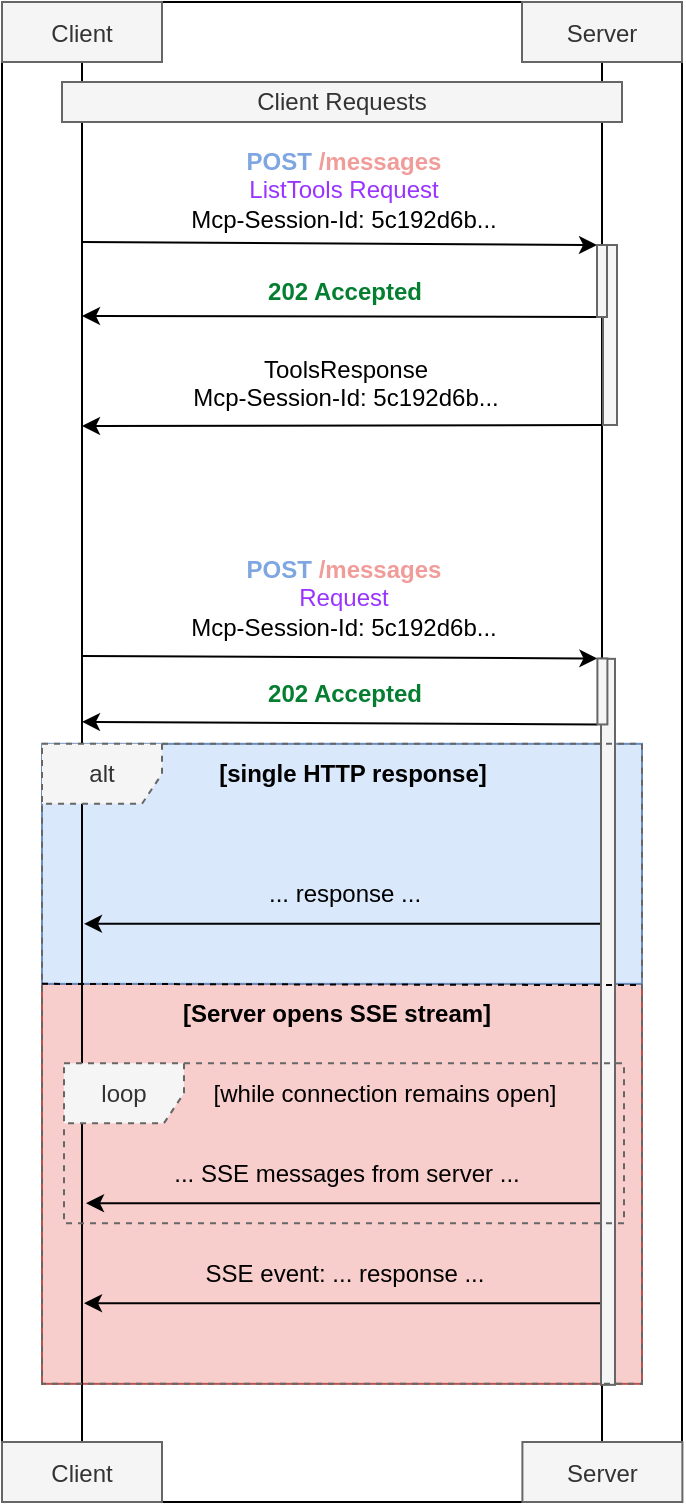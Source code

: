 <mxfile version="26.2.2" pages="3">
  <diagram name="Page-1" id="123456">
    <mxGraphModel dx="443" dy="338" grid="1" gridSize="10" guides="1" tooltips="1" connect="1" arrows="1" fold="1" page="1" pageScale="1" pageWidth="827" pageHeight="1169" math="0" shadow="0">
      <root>
        <mxCell id="0" />
        <mxCell id="1" parent="0" />
        <mxCell id="bvsU6awOQzSfe4YdC9JR-40" style="edgeStyle=orthogonalEdgeStyle;rounded=0;orthogonalLoop=1;jettySize=auto;html=1;endArrow=none;startFill=0;" edge="1" parent="1" source="bvsU6awOQzSfe4YdC9JR-41">
          <mxGeometry relative="1" as="geometry">
            <mxPoint x="530" y="760" as="targetPoint" />
          </mxGeometry>
        </mxCell>
        <mxCell id="bvsU6awOQzSfe4YdC9JR-67" value="" style="rounded=0;whiteSpace=wrap;html=1;fillColor=none;" vertex="1" parent="1">
          <mxGeometry x="230" y="40" width="340" height="750" as="geometry" />
        </mxCell>
        <mxCell id="bvsU6awOQzSfe4YdC9JR-65" value="" style="rounded=0;whiteSpace=wrap;html=1;fillColor=#f8cecc;strokeColor=#b85450;" vertex="1" parent="1">
          <mxGeometry x="250" y="530.92" width="300" height="200" as="geometry" />
        </mxCell>
        <mxCell id="bvsU6awOQzSfe4YdC9JR-63" value="" style="rounded=0;whiteSpace=wrap;html=1;fillColor=#dae8fc;strokeColor=#6c8ebf;" vertex="1" parent="1">
          <mxGeometry x="250" y="410.92" width="300" height="120" as="geometry" />
        </mxCell>
        <mxCell id="bvsU6awOQzSfe4YdC9JR-38" style="edgeStyle=orthogonalEdgeStyle;rounded=0;orthogonalLoop=1;jettySize=auto;html=1;endArrow=none;endFill=1;startFill=0;" edge="1" parent="1" source="bvsU6awOQzSfe4YdC9JR-39">
          <mxGeometry relative="1" as="geometry">
            <mxPoint x="270" y="760" as="targetPoint" />
          </mxGeometry>
        </mxCell>
        <mxCell id="bvsU6awOQzSfe4YdC9JR-39" value="Client" style="shape=rectangle;fillColor=#f5f5f5;fontColor=#333333;strokeColor=#666666;" vertex="1" parent="1">
          <mxGeometry x="230" y="40" width="80" height="30" as="geometry" />
        </mxCell>
        <mxCell id="bvsU6awOQzSfe4YdC9JR-42" value="Client Requests" style="rounded=0;whiteSpace=wrap;html=1;fillColor=#f5f5f5;fontColor=#333333;strokeColor=#666666;" vertex="1" parent="1">
          <mxGeometry x="260" y="80" width="280" height="20" as="geometry" />
        </mxCell>
        <mxCell id="bvsU6awOQzSfe4YdC9JR-44" value="&lt;span style=&quot;font-family: Helvetica; font-size: 12px; font-style: normal; font-variant-ligatures: normal; font-variant-caps: normal; letter-spacing: normal; orphans: 2; text-indent: 0px; text-transform: none; widows: 2; word-spacing: 0px; -webkit-text-stroke-width: 0px; white-space: normal; text-decoration-thickness: initial; text-decoration-style: initial; text-decoration-color: initial; float: none; display: inline !important;&quot;&gt;&lt;font style=&quot;color: rgb(126, 166, 224);&quot;&gt;&lt;b style=&quot;&quot;&gt;POST&lt;/b&gt;&lt;/font&gt;&lt;/span&gt;&lt;span style=&quot;color: rgb(0, 0, 0); font-family: Helvetica; font-size: 12px; font-style: normal; font-variant-ligatures: normal; font-variant-caps: normal; font-weight: 400; letter-spacing: normal; orphans: 2; text-indent: 0px; text-transform: none; widows: 2; word-spacing: 0px; -webkit-text-stroke-width: 0px; white-space: normal; text-decoration-thickness: initial; text-decoration-style: initial; text-decoration-color: initial; float: none; display: inline !important;&quot;&gt; &lt;/span&gt;&lt;span style=&quot;font-family: Helvetica; font-size: 12px; font-style: normal; font-variant-ligatures: normal; font-variant-caps: normal; letter-spacing: normal; orphans: 2; text-indent: 0px; text-transform: none; widows: 2; word-spacing: 0px; -webkit-text-stroke-width: 0px; white-space: normal; text-decoration-thickness: initial; text-decoration-style: initial; text-decoration-color: initial; float: none; display: inline !important;&quot;&gt;&lt;font style=&quot;color: rgb(241, 156, 153);&quot;&gt;&lt;b style=&quot;&quot;&gt;/messages&lt;/b&gt;&lt;/font&gt;&lt;/span&gt;&lt;div&gt;&lt;span style=&quot;background-color: transparent;&quot;&gt;&lt;font style=&quot;color: rgb(153, 51, 255);&quot;&gt;ListTools Request&lt;/font&gt;&lt;/span&gt;&lt;/div&gt;&lt;div&gt;Mcp-Session-Id: 5c192d6b...&lt;span style=&quot;background-color: transparent;&quot;&gt;&lt;/span&gt;&lt;/div&gt;" style="text;whiteSpace=wrap;html=1;fillColor=none;align=center;" vertex="1" parent="1">
          <mxGeometry x="322" y="106" width="158" height="50" as="geometry" />
        </mxCell>
        <mxCell id="bvsU6awOQzSfe4YdC9JR-46" value="&lt;font style=&quot;color: light-dark(rgb(5, 126, 50), rgb(58, 117, 107));&quot;&gt;&lt;b&gt;202 Accepted&lt;/b&gt;&lt;/font&gt;" style="text;html=1;align=center;verticalAlign=middle;resizable=0;points=[];autosize=1;strokeColor=none;fillColor=none;" vertex="1" parent="1">
          <mxGeometry x="351" y="170" width="100" height="30" as="geometry" />
        </mxCell>
        <mxCell id="bvsU6awOQzSfe4YdC9JR-48" value="" style="endArrow=classic;html=1;rounded=0;entryX=0;entryY=1;entryDx=0;entryDy=0;" edge="1" parent="1" target="bvsU6awOQzSfe4YdC9JR-73">
          <mxGeometry width="50" height="50" relative="1" as="geometry">
            <mxPoint x="270" y="367" as="sourcePoint" />
            <mxPoint x="530" y="367" as="targetPoint" />
          </mxGeometry>
        </mxCell>
        <mxCell id="bvsU6awOQzSfe4YdC9JR-49" value="&lt;span style=&quot;font-family: Helvetica; font-size: 12px; font-style: normal; font-variant-ligatures: normal; font-variant-caps: normal; letter-spacing: normal; orphans: 2; text-indent: 0px; text-transform: none; widows: 2; word-spacing: 0px; -webkit-text-stroke-width: 0px; white-space: normal; text-decoration-thickness: initial; text-decoration-style: initial; text-decoration-color: initial; float: none; display: inline !important;&quot;&gt;&lt;font style=&quot;color: rgb(126, 166, 224);&quot;&gt;&lt;b style=&quot;&quot;&gt;POST&lt;/b&gt;&lt;/font&gt;&lt;/span&gt;&lt;span style=&quot;color: rgb(0, 0, 0); font-family: Helvetica; font-size: 12px; font-style: normal; font-variant-ligatures: normal; font-variant-caps: normal; font-weight: 400; letter-spacing: normal; orphans: 2; text-indent: 0px; text-transform: none; widows: 2; word-spacing: 0px; -webkit-text-stroke-width: 0px; white-space: normal; text-decoration-thickness: initial; text-decoration-style: initial; text-decoration-color: initial; float: none; display: inline !important;&quot;&gt; &lt;/span&gt;&lt;span style=&quot;font-family: Helvetica; font-size: 12px; font-style: normal; font-variant-ligatures: normal; font-variant-caps: normal; letter-spacing: normal; orphans: 2; text-indent: 0px; text-transform: none; widows: 2; word-spacing: 0px; -webkit-text-stroke-width: 0px; white-space: normal; text-decoration-thickness: initial; text-decoration-style: initial; text-decoration-color: initial; float: none; display: inline !important;&quot;&gt;&lt;font style=&quot;color: rgb(241, 156, 153);&quot;&gt;&lt;b style=&quot;&quot;&gt;/messages&lt;/b&gt;&lt;/font&gt;&lt;/span&gt;&lt;div&gt;&lt;span style=&quot;background-color: transparent;&quot;&gt;&lt;font style=&quot;color: rgb(153, 51, 255);&quot;&gt;Request&lt;/font&gt;&lt;/span&gt;&lt;/div&gt;&lt;div&gt;Mcp-Session-Id: 5c192d6b...&lt;span style=&quot;background-color: transparent;&quot;&gt;&lt;/span&gt;&lt;/div&gt;" style="text;whiteSpace=wrap;html=1;fillColor=none;align=center;" vertex="1" parent="1">
          <mxGeometry x="322" y="310" width="158" height="50" as="geometry" />
        </mxCell>
        <mxCell id="bvsU6awOQzSfe4YdC9JR-50" value="&lt;font style=&quot;color: rgb(0, 0, 0);&quot;&gt;&lt;b&gt;[single HTTP response]&lt;/b&gt;&lt;/font&gt;" style="text;html=1;align=center;verticalAlign=middle;resizable=0;points=[];autosize=1;strokeColor=none;fillColor=none;" vertex="1" parent="1">
          <mxGeometry x="325" y="410.92" width="160" height="30" as="geometry" />
        </mxCell>
        <mxCell id="bvsU6awOQzSfe4YdC9JR-51" value="&lt;font&gt;... response ...&lt;/font&gt;" style="text;html=1;align=center;verticalAlign=middle;resizable=0;points=[];autosize=1;strokeColor=none;fillColor=none;" vertex="1" parent="1">
          <mxGeometry x="351" y="470.92" width="100" height="30" as="geometry" />
        </mxCell>
        <mxCell id="bvsU6awOQzSfe4YdC9JR-52" value="" style="endArrow=classic;html=1;rounded=0;" edge="1" parent="1">
          <mxGeometry width="50" height="50" relative="1" as="geometry">
            <mxPoint x="531" y="500.92" as="sourcePoint" />
            <mxPoint x="271" y="500.92" as="targetPoint" />
          </mxGeometry>
        </mxCell>
        <mxCell id="bvsU6awOQzSfe4YdC9JR-53" value="[while connection remains open]" style="text;html=1;align=center;verticalAlign=middle;resizable=0;points=[];autosize=1;strokeColor=none;fillColor=none;" vertex="1" parent="1">
          <mxGeometry x="326" y="570.59" width="190" height="30" as="geometry" />
        </mxCell>
        <mxCell id="bvsU6awOQzSfe4YdC9JR-55" value="... SSE messages from server ..." style="text;html=1;align=center;verticalAlign=middle;resizable=0;points=[];autosize=1;strokeColor=none;fillColor=none;" vertex="1" parent="1">
          <mxGeometry x="302" y="610.59" width="200" height="30" as="geometry" />
        </mxCell>
        <mxCell id="bvsU6awOQzSfe4YdC9JR-56" value="" style="endArrow=classic;html=1;rounded=0;" edge="1" parent="1">
          <mxGeometry width="50" height="50" relative="1" as="geometry">
            <mxPoint x="532" y="640.59" as="sourcePoint" />
            <mxPoint x="272" y="640.59" as="targetPoint" />
          </mxGeometry>
        </mxCell>
        <mxCell id="bvsU6awOQzSfe4YdC9JR-57" value="SSE event: ... response ..." style="text;html=1;align=center;verticalAlign=middle;resizable=0;points=[];autosize=1;strokeColor=none;fillColor=none;" vertex="1" parent="1">
          <mxGeometry x="321" y="660.59" width="160" height="30" as="geometry" />
        </mxCell>
        <mxCell id="bvsU6awOQzSfe4YdC9JR-58" value="" style="endArrow=classic;html=1;rounded=0;" edge="1" parent="1">
          <mxGeometry width="50" height="50" relative="1" as="geometry">
            <mxPoint x="531" y="690.59" as="sourcePoint" />
            <mxPoint x="271" y="690.59" as="targetPoint" />
          </mxGeometry>
        </mxCell>
        <mxCell id="bvsU6awOQzSfe4YdC9JR-62" value="&lt;b&gt;[Server opens SSE stream]&lt;/b&gt;" style="text;html=1;align=center;verticalAlign=middle;resizable=0;points=[];autosize=1;strokeColor=none;fillColor=none;" vertex="1" parent="1">
          <mxGeometry x="307" y="530.92" width="180" height="30" as="geometry" />
        </mxCell>
        <mxCell id="bvsU6awOQzSfe4YdC9JR-68" value="Client" style="shape=rectangle;fillColor=#f5f5f5;fontColor=#333333;strokeColor=#666666;" vertex="1" parent="1">
          <mxGeometry x="230" y="760" width="80" height="30" as="geometry" />
        </mxCell>
        <mxCell id="bvsU6awOQzSfe4YdC9JR-69" value="Server" style="shape=rectangle;fillColor=#f5f5f5;fontColor=#333333;strokeColor=#666666;" vertex="1" parent="1">
          <mxGeometry x="490.2" y="760" width="80" height="30" as="geometry" />
        </mxCell>
        <mxCell id="bvsU6awOQzSfe4YdC9JR-43" value="" style="endArrow=classic;html=1;rounded=0;entryX=0;entryY=1;entryDx=0;entryDy=0;" edge="1" parent="1" target="bvsU6awOQzSfe4YdC9JR-70">
          <mxGeometry width="50" height="50" relative="1" as="geometry">
            <mxPoint x="270" y="160" as="sourcePoint" />
            <mxPoint x="530" y="163" as="targetPoint" />
          </mxGeometry>
        </mxCell>
        <mxCell id="bvsU6awOQzSfe4YdC9JR-45" value="" style="endArrow=classic;html=1;rounded=0;exitX=1;exitY=1;exitDx=0;exitDy=0;" edge="1" parent="1" source="bvsU6awOQzSfe4YdC9JR-70">
          <mxGeometry width="50" height="50" relative="1" as="geometry">
            <mxPoint x="530" y="197" as="sourcePoint" />
            <mxPoint x="270" y="197" as="targetPoint" />
          </mxGeometry>
        </mxCell>
        <mxCell id="bvsU6awOQzSfe4YdC9JR-72" value="&lt;font style=&quot;color: light-dark(rgb(5, 126, 50), rgb(58, 117, 107));&quot;&gt;&lt;b&gt;202 Accepted&lt;/b&gt;&lt;/font&gt;" style="text;html=1;align=center;verticalAlign=middle;resizable=0;points=[];autosize=1;strokeColor=none;fillColor=none;" vertex="1" parent="1">
          <mxGeometry x="351" y="370.92" width="100" height="30" as="geometry" />
        </mxCell>
        <mxCell id="bvsU6awOQzSfe4YdC9JR-75" value="" style="endArrow=classic;html=1;rounded=0;exitX=1;exitY=1;exitDx=0;exitDy=0;" edge="1" parent="1" source="bvsU6awOQzSfe4YdC9JR-73">
          <mxGeometry width="50" height="50" relative="1" as="geometry">
            <mxPoint x="528" y="399.92" as="sourcePoint" />
            <mxPoint x="270" y="399.92" as="targetPoint" />
          </mxGeometry>
        </mxCell>
        <mxCell id="bvsU6awOQzSfe4YdC9JR-77" value="" style="rounded=0;whiteSpace=wrap;html=1;fillColor=#f5f5f5;fontColor=#333333;strokeColor=#666666;rotation=90;" vertex="1" parent="1">
          <mxGeometry x="351.5" y="546.42" width="363" height="7" as="geometry" />
        </mxCell>
        <mxCell id="bvsU6awOQzSfe4YdC9JR-73" value="" style="rounded=0;whiteSpace=wrap;html=1;fillColor=#f5f5f5;fontColor=#333333;strokeColor=#666666;rotation=90;" vertex="1" parent="1">
          <mxGeometry x="513.7" y="382.23" width="33" height="5" as="geometry" />
        </mxCell>
        <mxCell id="bvsU6awOQzSfe4YdC9JR-54" value="loop" style="shape=umlFrame;whiteSpace=wrap;html=1;pointerEvents=0;dashed=1;fillColor=#f5f5f5;fontColor=#333333;strokeColor=#666666;" vertex="1" parent="1">
          <mxGeometry x="261" y="570.59" width="280" height="80" as="geometry" />
        </mxCell>
        <mxCell id="bvsU6awOQzSfe4YdC9JR-61" value="" style="endArrow=none;html=1;rounded=0;endFill=1;startFill=0;dashed=1;entryX=0.998;entryY=0.377;entryDx=0;entryDy=0;entryPerimeter=0;" edge="1" parent="1" target="bvsU6awOQzSfe4YdC9JR-59">
          <mxGeometry width="50" height="50" relative="1" as="geometry">
            <mxPoint x="250" y="530.92" as="sourcePoint" />
            <mxPoint x="510" y="530.92" as="targetPoint" />
          </mxGeometry>
        </mxCell>
        <mxCell id="bvsU6awOQzSfe4YdC9JR-59" value="alt" style="shape=umlFrame;whiteSpace=wrap;html=1;pointerEvents=0;dashed=1;fillColor=#f5f5f5;fontColor=#333333;strokeColor=#666666;" vertex="1" parent="1">
          <mxGeometry x="250" y="410.92" width="300" height="320" as="geometry" />
        </mxCell>
        <mxCell id="kSpykjq3NSgXKiY-Ckrp-1" value="&lt;font&gt;&lt;span style=&quot;font-family: Helvetica; font-size: 12px; font-style: normal; font-variant-ligatures: normal; font-variant-caps: normal; font-weight: 400; letter-spacing: normal; orphans: 2; text-indent: 0px; text-transform: none; widows: 2; word-spacing: 0px; -webkit-text-stroke-width: 0px; white-space: normal; text-decoration-thickness: initial; text-decoration-style: initial; text-decoration-color: initial; float: none; display: inline !important;&quot;&gt;ToolsResponse&lt;/span&gt;&lt;br style=&quot;forced-color-adjust: none; font-family: Helvetica; font-size: 12px; font-style: normal; font-variant-ligatures: normal; font-variant-caps: normal; font-weight: 400; letter-spacing: normal; orphans: 2; text-indent: 0px; text-transform: none; widows: 2; word-spacing: 0px; -webkit-text-stroke-width: 0px; white-space: normal; text-decoration-thickness: initial; text-decoration-style: initial; text-decoration-color: initial;&quot;&gt;&lt;span style=&quot;font-family: Helvetica; font-size: 12px; font-style: normal; font-variant-ligatures: normal; font-variant-caps: normal; font-weight: 400; letter-spacing: normal; orphans: 2; text-indent: 0px; text-transform: none; widows: 2; word-spacing: 0px; -webkit-text-stroke-width: 0px; white-space: normal; text-decoration-thickness: initial; text-decoration-style: initial; text-decoration-color: initial; float: none; display: inline !important;&quot;&gt;Mcp-Session-Id: 5c192d6b...&lt;/span&gt;&lt;/font&gt;" style="text;whiteSpace=wrap;html=1;align=center;" vertex="1" parent="1">
          <mxGeometry x="322" y="210" width="160" height="44" as="geometry" />
        </mxCell>
        <mxCell id="kSpykjq3NSgXKiY-Ckrp-2" value="" style="endArrow=classic;html=1;rounded=0;exitX=1;exitY=1;exitDx=0;exitDy=0;" edge="1" parent="1" source="kSpykjq3NSgXKiY-Ckrp-3">
          <mxGeometry width="50" height="50" relative="1" as="geometry">
            <mxPoint x="532" y="252" as="sourcePoint" />
            <mxPoint x="270" y="252" as="targetPoint" />
          </mxGeometry>
        </mxCell>
        <mxCell id="kSpykjq3NSgXKiY-Ckrp-3" value="" style="rounded=0;whiteSpace=wrap;html=1;fillColor=#f5f5f5;fontColor=#333333;strokeColor=#666666;rotation=90;" vertex="1" parent="1">
          <mxGeometry x="489" y="203" width="90" height="7" as="geometry" />
        </mxCell>
        <mxCell id="bvsU6awOQzSfe4YdC9JR-70" value="" style="rounded=0;whiteSpace=wrap;html=1;fillColor=#f5f5f5;fontColor=#333333;strokeColor=#666666;rotation=90;" vertex="1" parent="1">
          <mxGeometry x="512" y="177" width="36" height="5" as="geometry" />
        </mxCell>
        <mxCell id="bvsU6awOQzSfe4YdC9JR-41" value="Server" style="shape=rectangle;fillColor=#f5f5f5;fontColor=#333333;strokeColor=#666666;" vertex="1" parent="1">
          <mxGeometry x="490" y="40" width="80" height="30" as="geometry" />
        </mxCell>
      </root>
    </mxGraphModel>
  </diagram>
  <diagram id="hjMWY0siL_BzSEtivl56" name="Page-2">
    <mxGraphModel dx="971" dy="740" grid="1" gridSize="10" guides="1" tooltips="1" connect="1" arrows="1" fold="1" page="1" pageScale="1" pageWidth="827" pageHeight="1169" math="0" shadow="0">
      <root>
        <mxCell id="0" />
        <mxCell id="1" parent="0" />
        <mxCell id="JcdWYqPXqzG5tYZi_EZ1-10" value="" style="edgeStyle=orthogonalEdgeStyle;rounded=0;orthogonalLoop=1;jettySize=auto;html=1;endArrow=none;startFill=0;" edge="1" parent="1" source="BoXOAE26odiqFkRZH7zJ-5" target="BoXOAE26odiqFkRZH7zJ-20">
          <mxGeometry relative="1" as="geometry">
            <mxPoint x="520" y="760.69" as="targetPoint" />
            <mxPoint x="520" y="170" as="sourcePoint" />
          </mxGeometry>
        </mxCell>
        <mxCell id="NLQT41rko_3tewZHnkeb-1" value="" style="rounded=0;whiteSpace=wrap;html=1;fillColor=#f5f5f5;fontColor=#333333;strokeColor=#666666;rotation=90;" vertex="1" parent="1">
          <mxGeometry x="396.25" y="363.25" width="254.5" height="7" as="geometry" />
        </mxCell>
        <mxCell id="BoXOAE26odiqFkRZH7zJ-1" value="" style="rounded=0;whiteSpace=wrap;html=1;fillColor=none;" vertex="1" parent="1">
          <mxGeometry x="220" y="140" width="340" height="620" as="geometry" />
        </mxCell>
        <mxCell id="BoXOAE26odiqFkRZH7zJ-2" style="edgeStyle=orthogonalEdgeStyle;rounded=0;orthogonalLoop=1;jettySize=auto;html=1;endArrow=none;endFill=1;startFill=0;" edge="1" parent="1" source="BoXOAE26odiqFkRZH7zJ-3">
          <mxGeometry relative="1" as="geometry">
            <mxPoint x="260" y="760" as="targetPoint" />
          </mxGeometry>
        </mxCell>
        <mxCell id="BoXOAE26odiqFkRZH7zJ-3" value="Client" style="shape=rectangle;fillColor=#f5f5f5;fontColor=#333333;strokeColor=#666666;" vertex="1" parent="1">
          <mxGeometry x="220" y="140" width="80" height="30" as="geometry" />
        </mxCell>
        <mxCell id="BoXOAE26odiqFkRZH7zJ-5" value="Server" style="shape=rectangle;fillColor=#f5f5f5;fontColor=#333333;strokeColor=#666666;" vertex="1" parent="1">
          <mxGeometry x="480" y="140" width="80" height="30" as="geometry" />
        </mxCell>
        <mxCell id="BoXOAE26odiqFkRZH7zJ-7" value="" style="endArrow=classic;html=1;rounded=0;entryX=0;entryY=1;entryDx=0;entryDy=0;" edge="1" parent="1" target="NLQT41rko_3tewZHnkeb-2">
          <mxGeometry width="50" height="50" relative="1" as="geometry">
            <mxPoint x="260" y="357" as="sourcePoint" />
            <mxPoint x="520" y="357" as="targetPoint" />
          </mxGeometry>
        </mxCell>
        <mxCell id="BoXOAE26odiqFkRZH7zJ-8" value="&lt;span style=&quot;font-family: Helvetica; font-size: 12px; font-style: normal; font-variant-ligatures: normal; font-variant-caps: normal; letter-spacing: normal; orphans: 2; text-indent: 0px; text-transform: none; widows: 2; word-spacing: 0px; -webkit-text-stroke-width: 0px; white-space: normal; text-decoration-thickness: initial; text-decoration-style: initial; text-decoration-color: initial; float: none; display: inline !important;&quot;&gt;&lt;font style=&quot;color: rgb(126, 166, 224);&quot;&gt;&lt;b style=&quot;&quot;&gt;POST&lt;/b&gt;&lt;/font&gt;&lt;/span&gt;&lt;span style=&quot;color: rgb(0, 0, 0); font-family: Helvetica; font-size: 12px; font-style: normal; font-variant-ligatures: normal; font-variant-caps: normal; font-weight: 400; letter-spacing: normal; orphans: 2; text-indent: 0px; text-transform: none; widows: 2; word-spacing: 0px; -webkit-text-stroke-width: 0px; white-space: normal; text-decoration-thickness: initial; text-decoration-style: initial; text-decoration-color: initial; float: none; display: inline !important;&quot;&gt; &lt;/span&gt;&lt;span style=&quot;font-family: Helvetica; font-size: 12px; font-style: normal; font-variant-ligatures: normal; font-variant-caps: normal; letter-spacing: normal; orphans: 2; text-indent: 0px; text-transform: none; widows: 2; word-spacing: 0px; -webkit-text-stroke-width: 0px; white-space: normal; text-decoration-thickness: initial; text-decoration-style: initial; text-decoration-color: initial; float: none; display: inline !important;&quot;&gt;&lt;font style=&quot;color: rgb(241, 156, 153);&quot;&gt;&lt;b style=&quot;&quot;&gt;/messages&lt;/b&gt;&lt;/font&gt;&lt;/span&gt;&lt;div&gt;&lt;span style=&quot;background-color: transparent;&quot;&gt;&lt;font style=&quot;color: rgb(153, 51, 255);&quot;&gt;InitializeRequest&lt;/font&gt;&lt;/span&gt;&lt;/div&gt;&lt;div&gt;Mcp-Session-Id: 5c192d6b...&lt;span style=&quot;background-color: transparent;&quot;&gt;&lt;/span&gt;&lt;/div&gt;" style="text;whiteSpace=wrap;html=1;fillColor=none;align=center;" vertex="1" parent="1">
          <mxGeometry x="312" y="300" width="158" height="50" as="geometry" />
        </mxCell>
        <mxCell id="BoXOAE26odiqFkRZH7zJ-9" value="" style="endArrow=classic;html=1;rounded=0;entryX=0;entryY=1;entryDx=0;entryDy=0;" edge="1" parent="1" target="NLQT41rko_3tewZHnkeb-1">
          <mxGeometry width="50" height="50" relative="1" as="geometry">
            <mxPoint x="260" y="240" as="sourcePoint" />
            <mxPoint x="520" y="240" as="targetPoint" />
          </mxGeometry>
        </mxCell>
        <mxCell id="BoXOAE26odiqFkRZH7zJ-10" value="&lt;font style=&quot;color: rgb(151, 208, 119);&quot;&gt;&lt;b&gt;GET&lt;/b&gt;&lt;/font&gt;&lt;b&gt; &lt;font style=&quot;color: rgb(241, 156, 153);&quot;&gt;/sse&lt;/font&gt;&lt;/b&gt;&lt;div&gt;&lt;font style=&quot;color: rgb(178, 102, 255);&quot;&gt;Start session&lt;/font&gt;&lt;/div&gt;" style="text;html=1;align=center;verticalAlign=middle;resizable=0;points=[];autosize=1;strokeColor=none;fillColor=none;" vertex="1" parent="1">
          <mxGeometry x="345" y="203" width="90" height="40" as="geometry" />
        </mxCell>
        <mxCell id="BoXOAE26odiqFkRZH7zJ-11" value="&lt;font style=&quot;color: rgb(154, 199, 191);&quot;&gt;&lt;span style=&quot;font-family: Helvetica; font-size: 12px; font-style: normal; font-variant-ligatures: normal; font-variant-caps: normal; font-weight: 400; letter-spacing: normal; orphans: 2; text-indent: 0px; text-transform: none; widows: 2; word-spacing: 0px; -webkit-text-stroke-width: 0px; white-space: normal; text-decoration-thickness: initial; text-decoration-style: initial; text-decoration-color: initial; float: none; display: inline !important; color: rgb(0, 0, 0);&quot;&gt;InitializeResponse&lt;/span&gt;&lt;br style=&quot;forced-color-adjust: none; font-family: Helvetica; font-size: 12px; font-style: normal; font-variant-ligatures: normal; font-variant-caps: normal; font-weight: 400; letter-spacing: normal; orphans: 2; text-indent: 0px; text-transform: none; widows: 2; word-spacing: 0px; -webkit-text-stroke-width: 0px; white-space: normal; text-decoration-thickness: initial; text-decoration-style: initial; text-decoration-color: initial; color: rgb(0, 0, 0);&quot;&gt;&lt;span style=&quot;font-family: Helvetica; font-size: 12px; font-style: normal; font-variant-ligatures: normal; font-variant-caps: normal; font-weight: 400; letter-spacing: normal; orphans: 2; text-indent: 0px; text-transform: none; widows: 2; word-spacing: 0px; -webkit-text-stroke-width: 0px; white-space: normal; text-decoration-thickness: initial; text-decoration-style: initial; text-decoration-color: initial; float: none; display: inline !important; color: rgb(0, 0, 0);&quot;&gt;Mcp-Session-Id: 5c192d6b...&lt;/span&gt;&lt;/font&gt;&lt;div&gt;&lt;br&gt;&lt;/div&gt;" style="text;whiteSpace=wrap;html=1;align=center;" vertex="1" parent="1">
          <mxGeometry x="310" y="250" width="160" height="44" as="geometry" />
        </mxCell>
        <mxCell id="BoXOAE26odiqFkRZH7zJ-12" value="" style="endArrow=classic;html=1;rounded=0;" edge="1" parent="1">
          <mxGeometry width="50" height="50" relative="1" as="geometry">
            <mxPoint x="520" y="292" as="sourcePoint" />
            <mxPoint x="260" y="292" as="targetPoint" />
          </mxGeometry>
        </mxCell>
        <mxCell id="BoXOAE26odiqFkRZH7zJ-13" value="" style="endArrow=classic;html=1;rounded=0;exitX=1;exitY=1;exitDx=0;exitDy=0;" edge="1" parent="1" source="NLQT41rko_3tewZHnkeb-2">
          <mxGeometry width="50" height="50" relative="1" as="geometry">
            <mxPoint x="520" y="391" as="sourcePoint" />
            <mxPoint x="260" y="391" as="targetPoint" />
          </mxGeometry>
        </mxCell>
        <mxCell id="BoXOAE26odiqFkRZH7zJ-14" value="&lt;font style=&quot;color: light-dark(rgb(5, 126, 50), rgb(58, 117, 107));&quot;&gt;&lt;b&gt;202 Accepted&lt;/b&gt;&lt;/font&gt;" style="text;html=1;align=center;verticalAlign=middle;resizable=0;points=[];autosize=1;strokeColor=none;fillColor=none;" vertex="1" parent="1">
          <mxGeometry x="341" y="364" width="100" height="30" as="geometry" />
        </mxCell>
        <mxCell id="BoXOAE26odiqFkRZH7zJ-15" value="" style="endArrow=classic;html=1;rounded=0;entryX=0;entryY=1;entryDx=0;entryDy=0;" edge="1" parent="1" target="srx_w0445ORTyAmC4JLv-2">
          <mxGeometry width="50" height="50" relative="1" as="geometry">
            <mxPoint x="260" y="457" as="sourcePoint" />
            <mxPoint x="520" y="457" as="targetPoint" />
          </mxGeometry>
        </mxCell>
        <mxCell id="BoXOAE26odiqFkRZH7zJ-16" value="&lt;span style=&quot;font-family: Helvetica; font-size: 12px; font-style: normal; font-variant-ligatures: normal; font-variant-caps: normal; letter-spacing: normal; orphans: 2; text-indent: 0px; text-transform: none; widows: 2; word-spacing: 0px; -webkit-text-stroke-width: 0px; white-space: normal; text-decoration-thickness: initial; text-decoration-style: initial; text-decoration-color: initial; float: none; display: inline !important;&quot;&gt;&lt;font style=&quot;color: rgb(126, 166, 224);&quot;&gt;&lt;b style=&quot;&quot;&gt;POST&lt;/b&gt;&lt;/font&gt;&lt;/span&gt;&lt;span style=&quot;color: rgb(0, 0, 0); font-family: Helvetica; font-size: 12px; font-style: normal; font-variant-ligatures: normal; font-variant-caps: normal; font-weight: 400; letter-spacing: normal; orphans: 2; text-indent: 0px; text-transform: none; widows: 2; word-spacing: 0px; -webkit-text-stroke-width: 0px; white-space: normal; text-decoration-thickness: initial; text-decoration-style: initial; text-decoration-color: initial; float: none; display: inline !important;&quot;&gt; &lt;/span&gt;&lt;span style=&quot;font-family: Helvetica; font-size: 12px; font-style: normal; font-variant-ligatures: normal; font-variant-caps: normal; letter-spacing: normal; orphans: 2; text-indent: 0px; text-transform: none; widows: 2; word-spacing: 0px; -webkit-text-stroke-width: 0px; white-space: normal; text-decoration-thickness: initial; text-decoration-style: initial; text-decoration-color: initial; float: none; display: inline !important;&quot;&gt;&lt;font style=&quot;color: rgb(241, 156, 153);&quot;&gt;&lt;b style=&quot;&quot;&gt;/messages&lt;/b&gt;&lt;/font&gt;&lt;/span&gt;&lt;div&gt;&lt;span style=&quot;background-color: transparent;&quot;&gt;&lt;font style=&quot;color: rgb(153, 51, 255);&quot;&gt;InitializeNotification&lt;/font&gt;&lt;/span&gt;&lt;/div&gt;&lt;div&gt;Mcp-Session-Id: 5c192d6b...&lt;span style=&quot;background-color: transparent;&quot;&gt;&lt;/span&gt;&lt;/div&gt;" style="text;whiteSpace=wrap;html=1;fillColor=none;align=center;" vertex="1" parent="1">
          <mxGeometry x="312" y="400" width="158" height="50" as="geometry" />
        </mxCell>
        <mxCell id="BoXOAE26odiqFkRZH7zJ-17" value="" style="endArrow=classic;html=1;rounded=0;exitX=1;exitY=1;exitDx=0;exitDy=0;" edge="1" parent="1" source="srx_w0445ORTyAmC4JLv-2">
          <mxGeometry width="50" height="50" relative="1" as="geometry">
            <mxPoint x="520" y="491" as="sourcePoint" />
            <mxPoint x="260" y="491" as="targetPoint" />
          </mxGeometry>
        </mxCell>
        <mxCell id="BoXOAE26odiqFkRZH7zJ-18" value="&lt;font style=&quot;color: light-dark(rgb(5, 126, 50), rgb(58, 117, 107));&quot;&gt;&lt;b&gt;202 Accepted&lt;/b&gt;&lt;/font&gt;" style="text;html=1;align=center;verticalAlign=middle;resizable=0;points=[];autosize=1;strokeColor=none;fillColor=none;" vertex="1" parent="1">
          <mxGeometry x="341" y="464" width="100" height="30" as="geometry" />
        </mxCell>
        <mxCell id="BoXOAE26odiqFkRZH7zJ-19" value="Client" style="shape=rectangle;fillColor=#f5f5f5;fontColor=#333333;strokeColor=#666666;" vertex="1" parent="1">
          <mxGeometry x="220" y="730" width="80" height="30" as="geometry" />
        </mxCell>
        <mxCell id="NLQT41rko_3tewZHnkeb-2" value="" style="rounded=0;whiteSpace=wrap;html=1;fillColor=#f5f5f5;fontColor=#333333;strokeColor=#666666;rotation=90;" vertex="1" parent="1">
          <mxGeometry x="504" y="371.5" width="33" height="5" as="geometry" />
        </mxCell>
        <mxCell id="srx_w0445ORTyAmC4JLv-2" value="" style="rounded=0;whiteSpace=wrap;html=1;fillColor=#f5f5f5;fontColor=#333333;strokeColor=#666666;rotation=90;" vertex="1" parent="1">
          <mxGeometry x="504" y="472" width="33" height="5" as="geometry" />
        </mxCell>
        <mxCell id="JcdWYqPXqzG5tYZi_EZ1-1" value="" style="endArrow=none;html=1;rounded=0;startFill=1;startArrow=classic;" edge="1" parent="1">
          <mxGeometry width="50" height="50" relative="1" as="geometry">
            <mxPoint x="260" y="689" as="sourcePoint" />
            <mxPoint x="520" y="689" as="targetPoint" />
          </mxGeometry>
        </mxCell>
        <mxCell id="JcdWYqPXqzG5tYZi_EZ1-5" value="" style="endArrow=classic;html=1;rounded=0;entryX=0;entryY=1;entryDx=0;entryDy=0;" edge="1" parent="1">
          <mxGeometry width="50" height="50" relative="1" as="geometry">
            <mxPoint x="261" y="597" as="sourcePoint" />
            <mxPoint x="521" y="597" as="targetPoint" />
          </mxGeometry>
        </mxCell>
        <mxCell id="JcdWYqPXqzG5tYZi_EZ1-7" value="&lt;span style=&quot;font-family: Helvetica; font-size: 12px; font-style: normal; font-variant-ligatures: normal; font-variant-caps: normal; letter-spacing: normal; orphans: 2; text-indent: 0px; text-transform: none; widows: 2; word-spacing: 0px; -webkit-text-stroke-width: 0px; white-space: normal; text-decoration-thickness: initial; text-decoration-style: initial; text-decoration-color: initial; float: none; display: inline !important;&quot;&gt;&lt;font style=&quot;color: rgb(241, 156, 153);&quot;&gt;&lt;b style=&quot;&quot;&gt;/sse&lt;/b&gt;&lt;/font&gt;&lt;/span&gt;&lt;div&gt;&lt;span style=&quot;background-color: transparent; color: light-dark(rgb(0, 0, 0), rgb(255, 255, 255));&quot;&gt;Mcp-Session-Id: 5c192d6b...&lt;/span&gt;&lt;/div&gt;" style="text;whiteSpace=wrap;html=1;fillColor=none;align=center;" vertex="1" parent="1">
          <mxGeometry x="312" y="556.75" width="158" height="50" as="geometry" />
        </mxCell>
        <mxCell id="JcdWYqPXqzG5tYZi_EZ1-8" value="[while connection remains open]" style="text;html=1;align=center;verticalAlign=middle;resizable=0;points=[];autosize=1;strokeColor=none;fillColor=none;" vertex="1" parent="1">
          <mxGeometry x="300" y="617" width="190" height="30" as="geometry" />
        </mxCell>
        <mxCell id="JcdWYqPXqzG5tYZi_EZ1-9" value="SSE messages from the server" style="text;html=1;align=center;verticalAlign=middle;resizable=0;points=[];autosize=1;strokeColor=none;fillColor=none;" vertex="1" parent="1">
          <mxGeometry x="290" y="657" width="190" height="30" as="geometry" />
        </mxCell>
        <mxCell id="BoXOAE26odiqFkRZH7zJ-20" value="Server" style="shape=rectangle;fillColor=#f5f5f5;fontColor=#333333;strokeColor=#666666;" vertex="1" parent="1">
          <mxGeometry x="480" y="730" width="80" height="30" as="geometry" />
        </mxCell>
        <mxCell id="BoXOAE26odiqFkRZH7zJ-6" value="Initialization" style="rounded=0;whiteSpace=wrap;html=1;fillColor=#f5f5f5;fontColor=#333333;strokeColor=#666666;" vertex="1" parent="1">
          <mxGeometry x="250" y="180" width="280" height="20" as="geometry" />
        </mxCell>
        <mxCell id="JcdWYqPXqzG5tYZi_EZ1-4" value="Server Requests" style="rounded=0;whiteSpace=wrap;html=1;fillColor=#f5f5f5;fontColor=#333333;strokeColor=#666666;" vertex="1" parent="1">
          <mxGeometry x="251" y="530" width="280" height="20" as="geometry" />
        </mxCell>
        <mxCell id="JcdWYqPXqzG5tYZi_EZ1-12" value="" style="rounded=0;whiteSpace=wrap;html=1;fillColor=#f5f5f5;fontColor=#333333;strokeColor=#666666;rotation=90;" vertex="1" parent="1">
          <mxGeometry x="469.5" y="649.5" width="108" height="5" as="geometry" />
        </mxCell>
        <mxCell id="JcdWYqPXqzG5tYZi_EZ1-3" value="loop" style="shape=umlFrame;whiteSpace=wrap;html=1;pointerEvents=0;dashed=1;" vertex="1" parent="1">
          <mxGeometry x="240" y="617" width="293" height="90" as="geometry" />
        </mxCell>
      </root>
    </mxGraphModel>
  </diagram>
  <diagram id="kLsM0k3SbsOYwoYicUB5" name="Page-3">
    <mxGraphModel dx="729" dy="555" grid="1" gridSize="10" guides="1" tooltips="1" connect="1" arrows="1" fold="1" page="1" pageScale="1" pageWidth="827" pageHeight="1169" math="0" shadow="0">
      <root>
        <mxCell id="0" />
        <mxCell id="1" parent="0" />
        <mxCell id="J0C4nk9APaiQyBNoKDyA-1" value="" style="rounded=0;whiteSpace=wrap;html=1;fillColor=none;" vertex="1" parent="1">
          <mxGeometry x="220" y="140" width="340" height="250" as="geometry" />
        </mxCell>
        <mxCell id="J0C4nk9APaiQyBNoKDyA-2" style="edgeStyle=orthogonalEdgeStyle;rounded=0;orthogonalLoop=1;jettySize=auto;html=1;endArrow=none;endFill=1;startFill=0;entryX=0.5;entryY=0;entryDx=0;entryDy=0;" edge="1" parent="1" source="J0C4nk9APaiQyBNoKDyA-3" target="J0C4nk9APaiQyBNoKDyA-19">
          <mxGeometry relative="1" as="geometry">
            <mxPoint x="260" y="520" as="targetPoint" />
          </mxGeometry>
        </mxCell>
        <mxCell id="J0C4nk9APaiQyBNoKDyA-3" value="Client" style="shape=rectangle;fillColor=#f5f5f5;fontColor=#333333;strokeColor=#666666;" vertex="1" parent="1">
          <mxGeometry x="220" y="140" width="80" height="30" as="geometry" />
        </mxCell>
        <mxCell id="J0C4nk9APaiQyBNoKDyA-4" style="edgeStyle=orthogonalEdgeStyle;rounded=0;orthogonalLoop=1;jettySize=auto;html=1;endArrow=none;startFill=0;entryX=0.5;entryY=0;entryDx=0;entryDy=0;" edge="1" parent="1" target="J0C4nk9APaiQyBNoKDyA-20">
          <mxGeometry relative="1" as="geometry">
            <mxPoint x="520" y="520" as="targetPoint" />
            <mxPoint x="519" y="200" as="sourcePoint" />
          </mxGeometry>
        </mxCell>
        <mxCell id="J0C4nk9APaiQyBNoKDyA-5" value="Server" style="shape=rectangle;fillColor=#f5f5f5;fontColor=#333333;strokeColor=#666666;" vertex="1" parent="1">
          <mxGeometry x="480" y="140" width="80" height="30" as="geometry" />
        </mxCell>
        <mxCell id="J0C4nk9APaiQyBNoKDyA-6" value="Client notifications" style="rounded=0;whiteSpace=wrap;html=1;fillColor=#f5f5f5;fontColor=#333333;strokeColor=#666666;" vertex="1" parent="1">
          <mxGeometry x="250" y="180" width="280" height="20" as="geometry" />
        </mxCell>
        <mxCell id="J0C4nk9APaiQyBNoKDyA-8" value="&lt;div&gt;&lt;span style=&quot;background-color: transparent;&quot;&gt;&lt;font style=&quot;color: rgb(153, 51, 255);&quot;&gt;Notification&lt;/font&gt;&lt;/span&gt;&lt;/div&gt;&lt;div&gt;&lt;span style=&quot;background-color: transparent;&quot;&gt;&lt;font style=&quot;color: rgb(153, 51, 255);&quot;&gt;Resource changed&lt;/font&gt;&lt;/span&gt;&lt;/div&gt;&lt;div&gt;Mcp-Session-Id: 5c192d6b...&lt;span style=&quot;background-color: transparent;&quot;&gt;&lt;/span&gt;&lt;/div&gt;" style="text;whiteSpace=wrap;html=1;fillColor=none;align=center;" vertex="1" parent="1">
          <mxGeometry x="313.5" y="206" width="158" height="50" as="geometry" />
        </mxCell>
        <mxCell id="J0C4nk9APaiQyBNoKDyA-13" value="" style="endArrow=classic;html=1;rounded=0;exitX=1;exitY=1;exitDx=0;exitDy=0;" edge="1" parent="1">
          <mxGeometry width="50" height="50" relative="1" as="geometry">
            <mxPoint x="519.5" y="257.0" as="sourcePoint" />
            <mxPoint x="262.5" y="257" as="targetPoint" />
          </mxGeometry>
        </mxCell>
        <mxCell id="J0C4nk9APaiQyBNoKDyA-19" value="Client" style="shape=rectangle;fillColor=#f5f5f5;fontColor=#333333;strokeColor=#666666;" vertex="1" parent="1">
          <mxGeometry x="220" y="360" width="80" height="30" as="geometry" />
        </mxCell>
        <mxCell id="J0C4nk9APaiQyBNoKDyA-20" value="Server" style="shape=rectangle;fillColor=#f5f5f5;fontColor=#333333;strokeColor=#666666;" vertex="1" parent="1">
          <mxGeometry x="480" y="360" width="80" height="30" as="geometry" />
        </mxCell>
        <mxCell id="earfmzoUi3nuZATM7E4K-4" value="&lt;div&gt;&lt;span style=&quot;background-color: transparent;&quot;&gt;&lt;font style=&quot;color: rgb(153, 51, 255);&quot;&gt;Notification&lt;/font&gt;&lt;/span&gt;&lt;/div&gt;&lt;div&gt;&lt;span style=&quot;background-color: transparent;&quot;&gt;&lt;font style=&quot;color: rgb(153, 51, 255);&quot;&gt;Operation status&lt;/font&gt;&lt;/span&gt;&lt;/div&gt;&lt;div&gt;Mcp-Session-Id: 5c192d6b...&lt;span style=&quot;background-color: transparent;&quot;&gt;&lt;/span&gt;&lt;/div&gt;" style="text;whiteSpace=wrap;html=1;fillColor=none;align=center;" vertex="1" parent="1">
          <mxGeometry x="315" y="270" width="158" height="50" as="geometry" />
        </mxCell>
        <mxCell id="earfmzoUi3nuZATM7E4K-5" value="" style="endArrow=classic;html=1;rounded=0;exitX=1;exitY=1;exitDx=0;exitDy=0;" edge="1" parent="1">
          <mxGeometry width="50" height="50" relative="1" as="geometry">
            <mxPoint x="521.0" y="321.0" as="sourcePoint" />
            <mxPoint x="264" y="321" as="targetPoint" />
          </mxGeometry>
        </mxCell>
      </root>
    </mxGraphModel>
  </diagram>
</mxfile>
